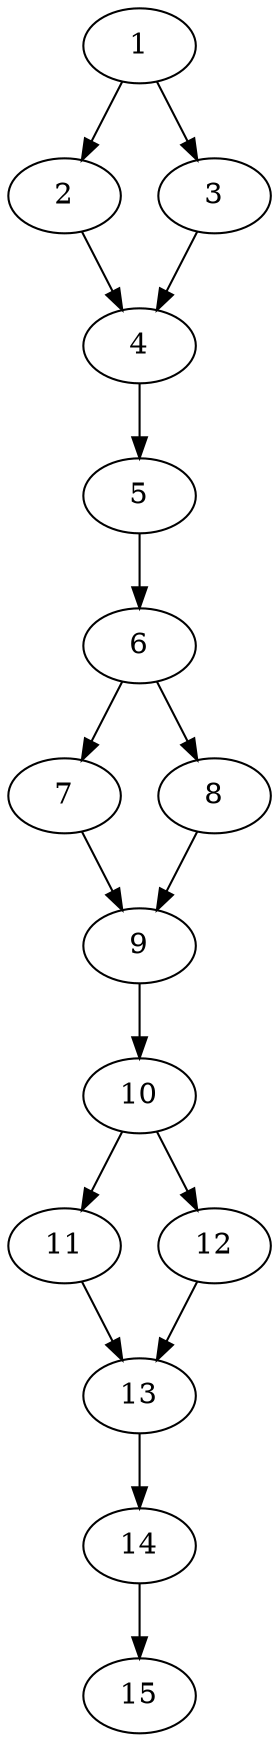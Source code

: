 // DAG automatically generated by daggen at Thu Oct  3 13:59:26 2019
// ./daggen --dot -n 15 --ccr 0.4 --fat 0.3 --regular 0.7 --density 0.7 --mindata 5242880 --maxdata 52428800 
digraph G {
  1 [size="101416960", alpha="0.17", expect_size="40566784"] 
  1 -> 2 [size ="40566784"]
  1 -> 3 [size ="40566784"]
  2 [size="113830400", alpha="0.16", expect_size="45532160"] 
  2 -> 4 [size ="45532160"]
  3 [size="52569600", alpha="0.05", expect_size="21027840"] 
  3 -> 4 [size ="21027840"]
  4 [size="52968960", alpha="0.04", expect_size="21187584"] 
  4 -> 5 [size ="21187584"]
  5 [size="58355200", alpha="0.01", expect_size="23342080"] 
  5 -> 6 [size ="23342080"]
  6 [size="126919680", alpha="0.01", expect_size="50767872"] 
  6 -> 7 [size ="50767872"]
  6 -> 8 [size ="50767872"]
  7 [size="122728960", alpha="0.19", expect_size="49091584"] 
  7 -> 9 [size ="49091584"]
  8 [size="32115200", alpha="0.04", expect_size="12846080"] 
  8 -> 9 [size ="12846080"]
  9 [size="91315200", alpha="0.08", expect_size="36526080"] 
  9 -> 10 [size ="36526080"]
  10 [size="42869760", alpha="0.12", expect_size="17147904"] 
  10 -> 11 [size ="17147904"]
  10 -> 12 [size ="17147904"]
  11 [size="42723840", alpha="0.14", expect_size="17089536"] 
  11 -> 13 [size ="17089536"]
  12 [size="23582720", alpha="0.13", expect_size="9433088"] 
  12 -> 13 [size ="9433088"]
  13 [size="115458560", alpha="0.10", expect_size="46183424"] 
  13 -> 14 [size ="46183424"]
  14 [size="29468160", alpha="0.12", expect_size="11787264"] 
  14 -> 15 [size ="11787264"]
  15 [size="53754880", alpha="0.04", expect_size="21501952"] 
}
